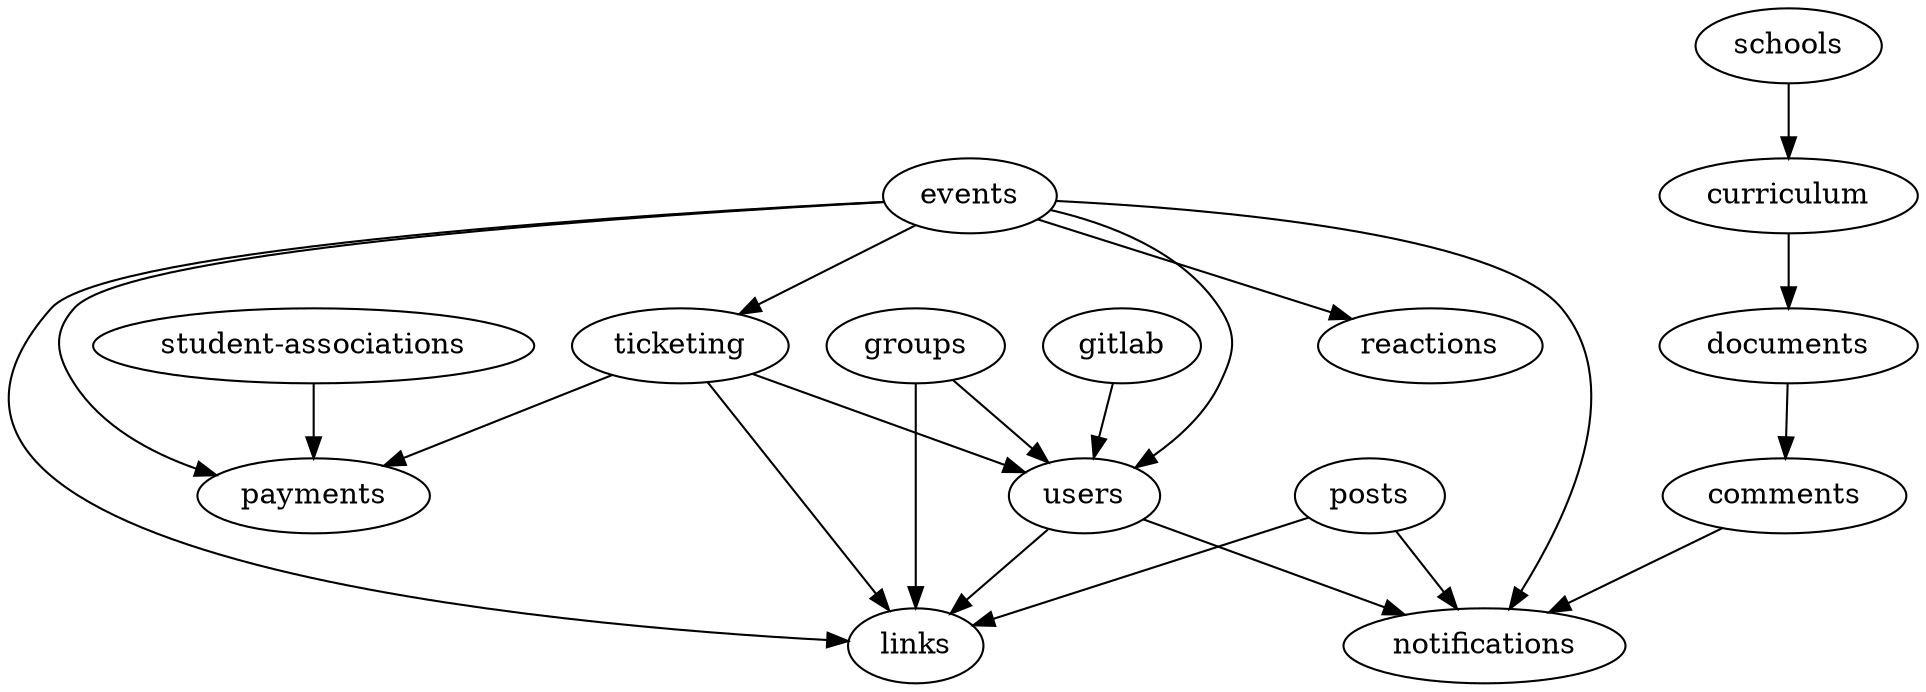strict digraph  {
documents;
comments;
schools;
curriculum;
"student-associations";
payments;
ticketing;
links;
users;
groups;
events;
notifications;
reactions;
posts;
gitlab;
documents -> comments;
comments -> notifications;
schools -> curriculum;
curriculum -> documents;
"student-associations" -> payments;
ticketing -> links;
ticketing -> payments;
ticketing -> users;
users -> notifications;
users -> links;
groups -> links;
groups -> users;
events -> links;
events -> notifications;
events -> users;
events -> payments;
events -> ticketing;
events -> reactions;
posts -> notifications;
posts -> links;
gitlab -> users;
}
